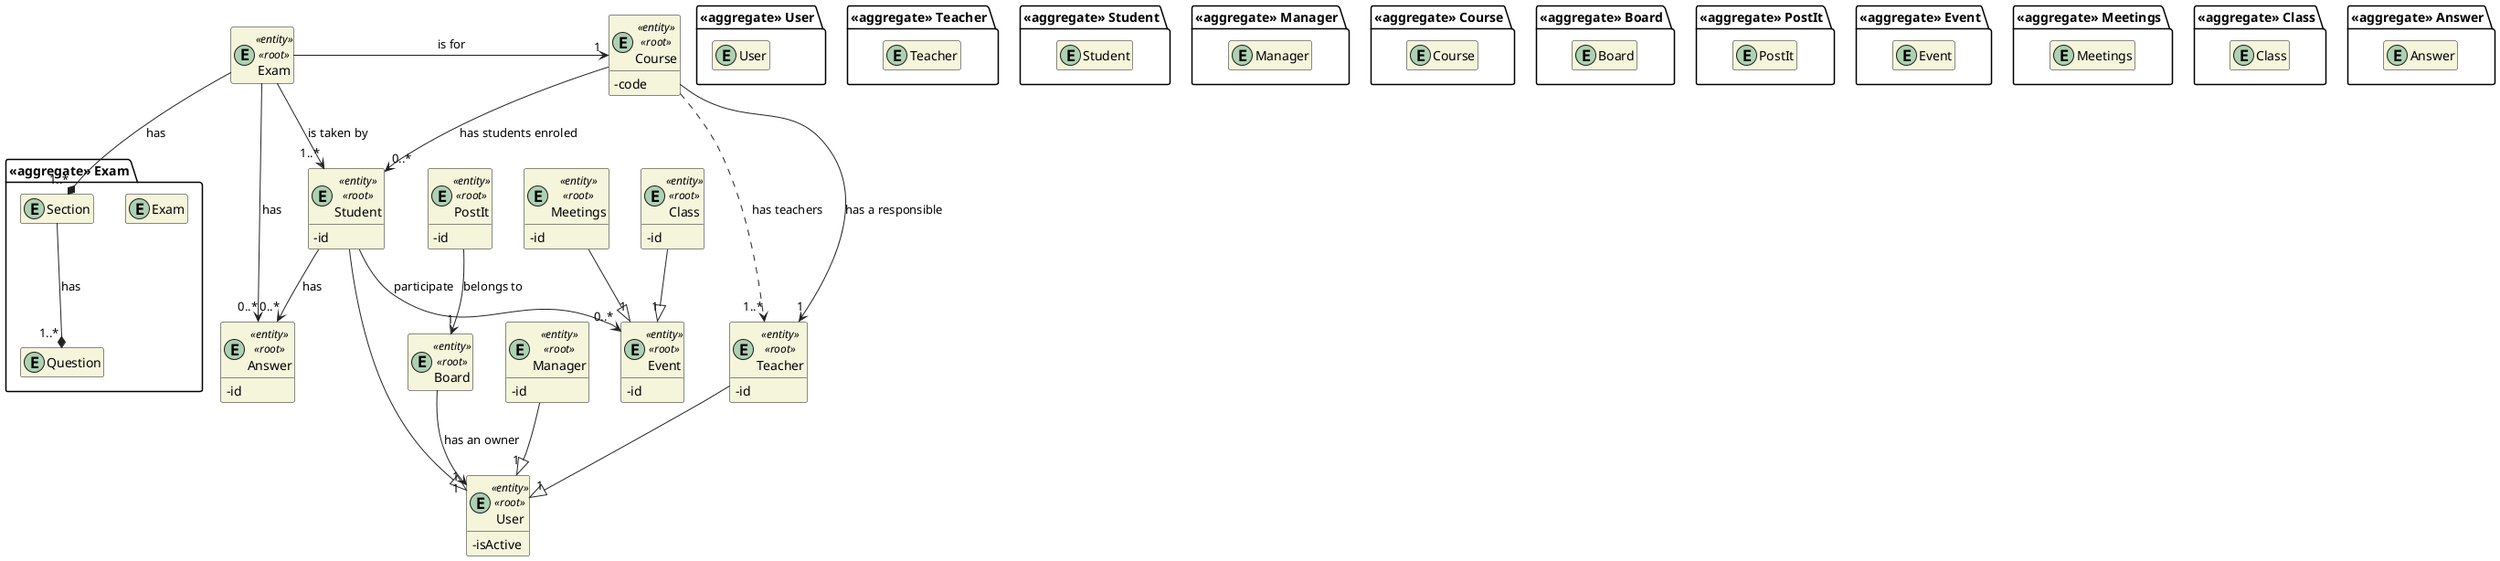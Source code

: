 @startuml DM
'https://plantuml.com/class-diagram

skinparam classAttributeIconSize 0
hide empty attributes
hide empty methods
skinparam classBackgroundColor beige
skinparam ArrowColor #222222

package "<<aggregate>> User" {
    entity User
}

entity User <<entity>> <<root>> {
    - isActive
}

package "<<aggregate>> Teacher" {
    entity Teacher
}


entity Teacher <<entity>> <<root>> {
  -id
}

package "<<aggregate>> Student" {
    entity Student
}

entity Student <<entity>> <<root>> {
  -id
}

package "<<aggregate>> Manager" {
    entity Manager
}

entity Manager <<entity>> <<root>> {
  -id
}

package "<<aggregate>> Course" {
    entity Course
}

entity Course <<entity>> <<root>> {
    - code
}

package "<<aggregate>> Board" {
    entity Board
}

entity Board <<entity>> <<root>> {
}

package "<<aggregate>> Exam" {
    entity Exam
    entity Section
    entity Question
}

entity Exam <<entity>> <<root>> {
}

package "<<aggregate>> PostIt" {
    entity PostIt
}

entity PostIt <<entity>> <<root>> {
    -id
}

package "<<aggregate>> Event" {
    entity Event
}

entity Event <<entity>> <<root>> {
    -id
}

package "<<aggregate>> Meetings" {
    entity Meetings
}

entity Meetings <<entity>> <<root>> {
    -id
}

package "<<aggregate>> Class" {
    entity Class
}

entity Class <<entity>> <<root>> {
    -id
}

package "<<aggregate>> Answer" {
    entity Answer
}

entity Answer <<entity>> <<root>> {
    -id
}

Teacher --|> "1" User 
Student --|> "1" User 
Manager --|> "1" User

Course -> "0..*" Student : has students enroled
Course ...> "1..*" Teacher : has teachers
Course --> "1" Teacher : has a responsible

Board --> "1" User : has an owner
PostIt --> "1" Board: belongs to

Exam --> "1..*" Student : is taken by
Exam -> "1" Course : is for
Exam --> "0..*" Answer : has

Class --|> "1" Event
Meetings --|> "1" Event

Section --* "1..*" Question : has

Exam --* "1..*" Section : has

Student --> "0..*" Event: participate
Student --> "0..*" Answer : has

@enduml
